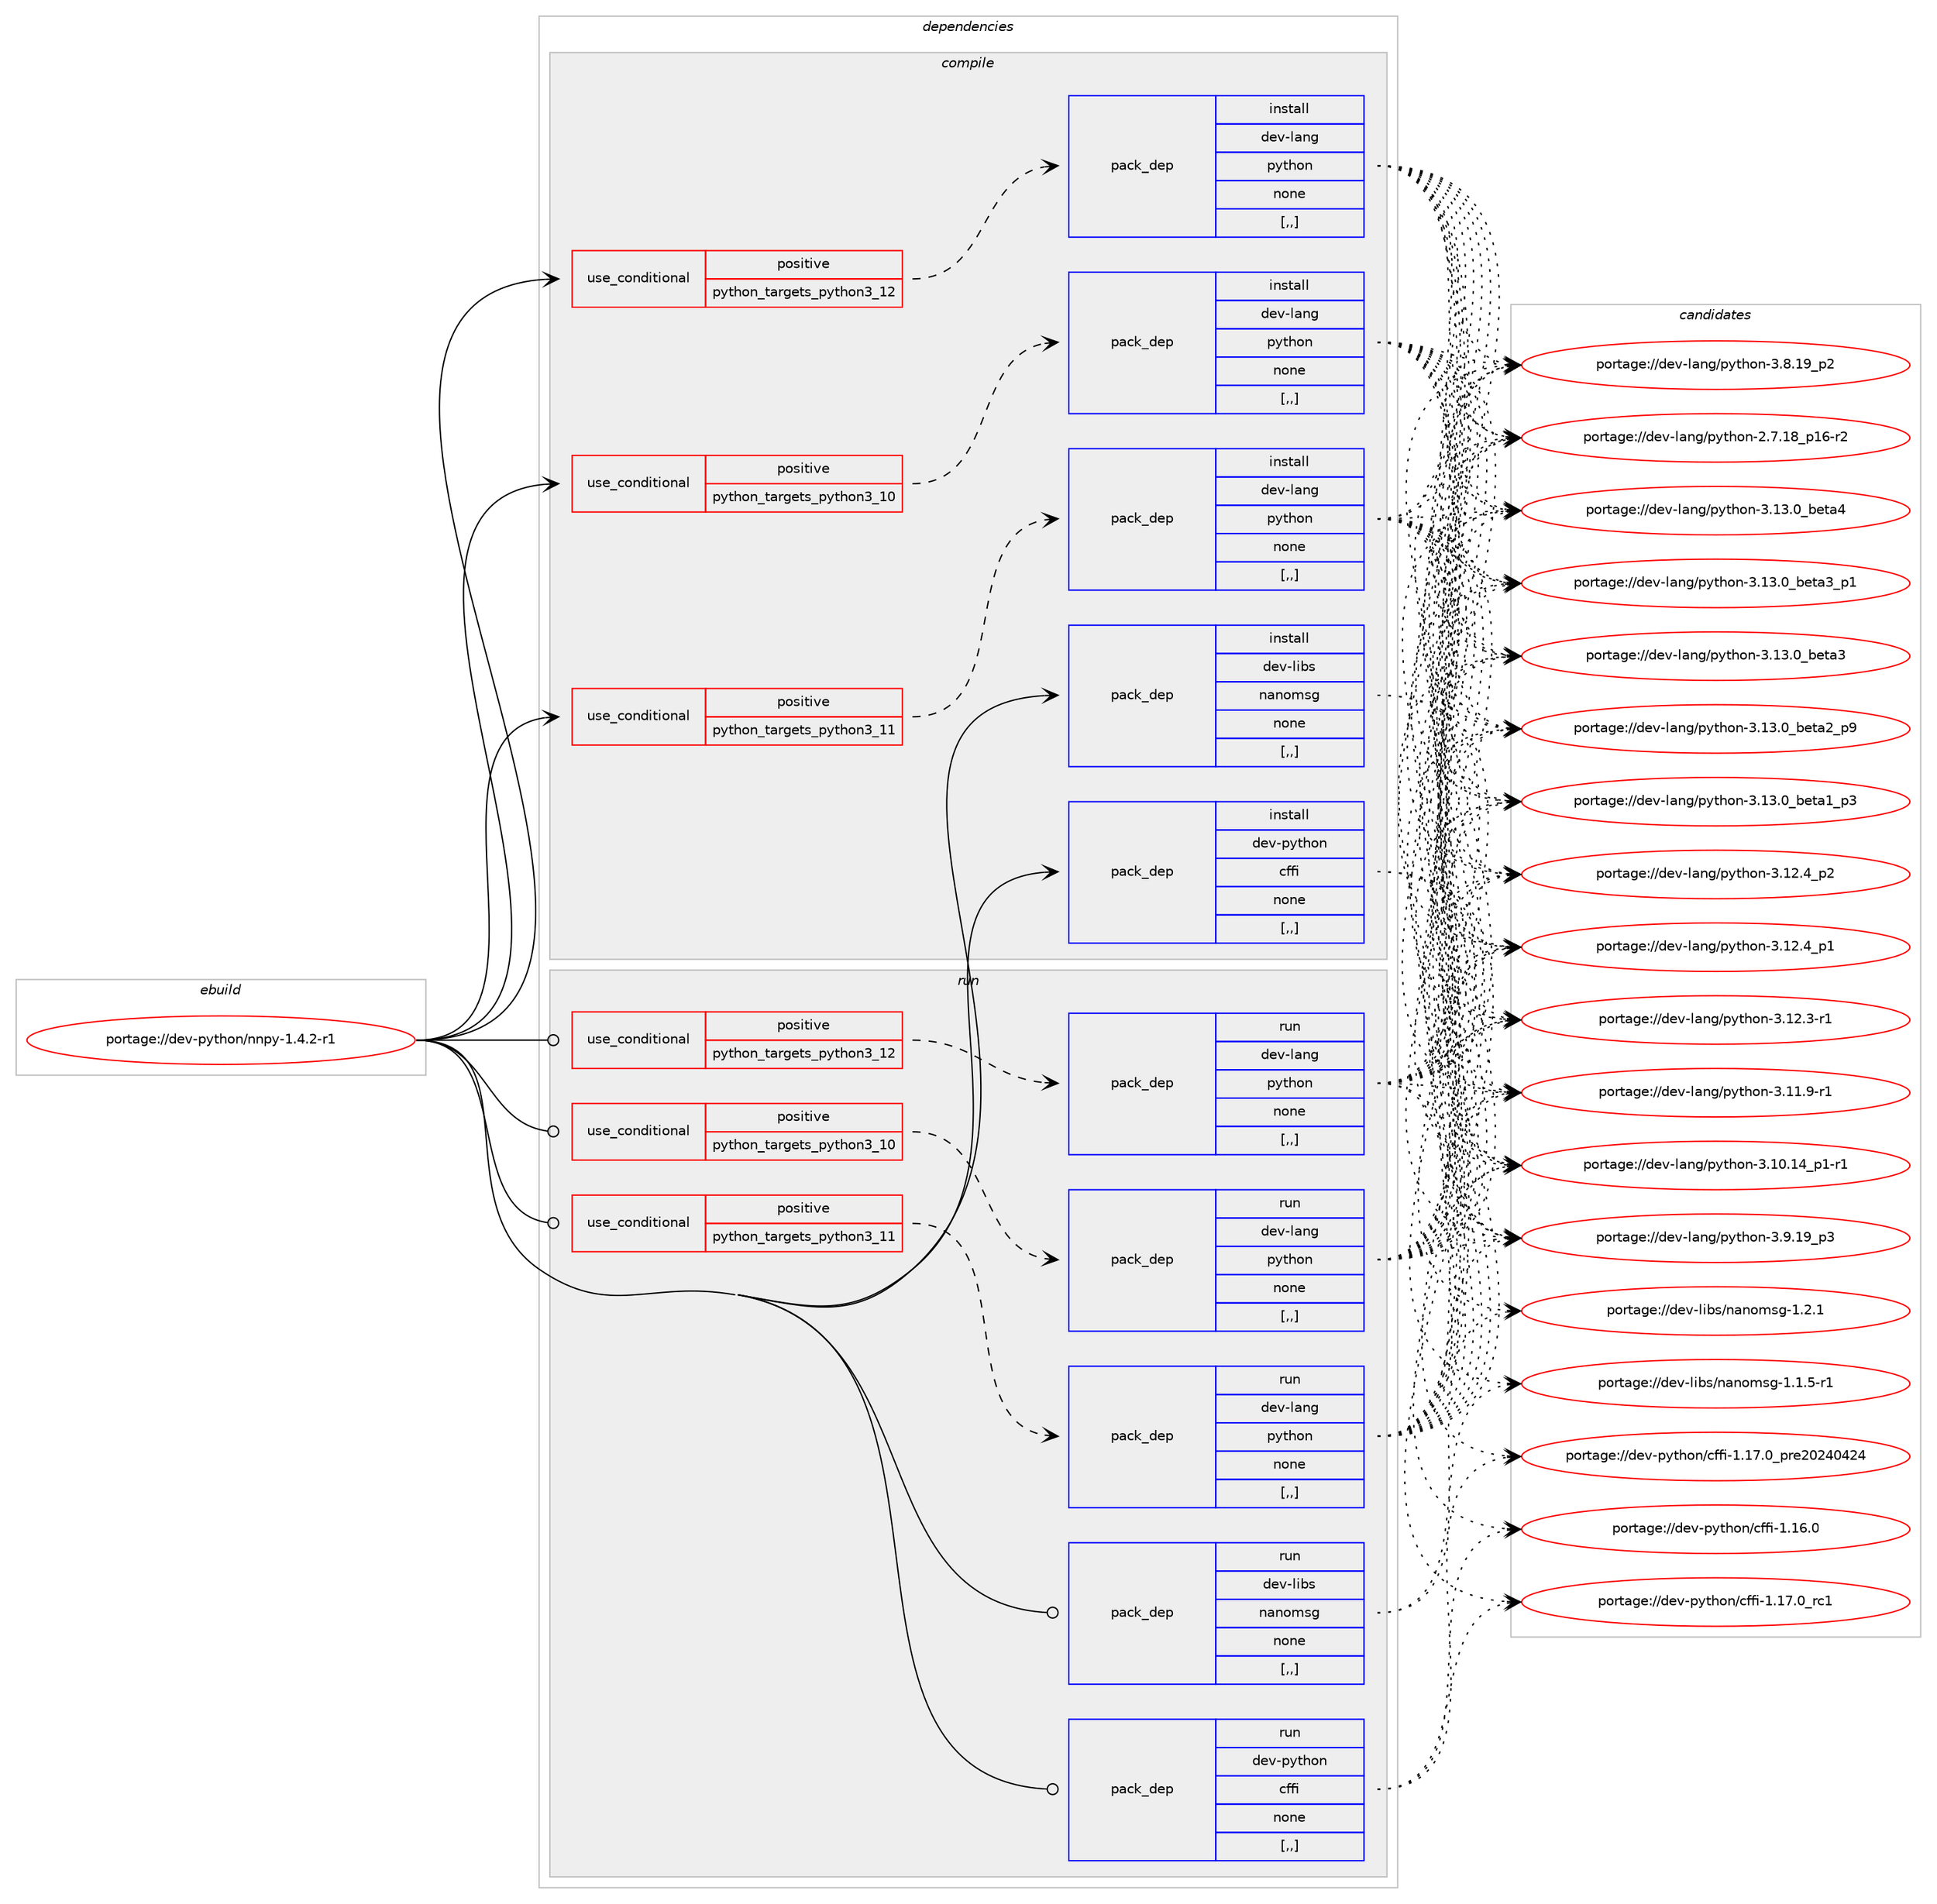 digraph prolog {

# *************
# Graph options
# *************

newrank=true;
concentrate=true;
compound=true;
graph [rankdir=LR,fontname=Helvetica,fontsize=10,ranksep=1.5];#, ranksep=2.5, nodesep=0.2];
edge  [arrowhead=vee];
node  [fontname=Helvetica,fontsize=10];

# **********
# The ebuild
# **********

subgraph cluster_leftcol {
color=gray;
label=<<i>ebuild</i>>;
id [label="portage://dev-python/nnpy-1.4.2-r1", color=red, width=4, href="../dev-python/nnpy-1.4.2-r1.svg"];
}

# ****************
# The dependencies
# ****************

subgraph cluster_midcol {
color=gray;
label=<<i>dependencies</i>>;
subgraph cluster_compile {
fillcolor="#eeeeee";
style=filled;
label=<<i>compile</i>>;
subgraph cond35311 {
dependency152661 [label=<<TABLE BORDER="0" CELLBORDER="1" CELLSPACING="0" CELLPADDING="4"><TR><TD ROWSPAN="3" CELLPADDING="10">use_conditional</TD></TR><TR><TD>positive</TD></TR><TR><TD>python_targets_python3_10</TD></TR></TABLE>>, shape=none, color=red];
subgraph pack116101 {
dependency152662 [label=<<TABLE BORDER="0" CELLBORDER="1" CELLSPACING="0" CELLPADDING="4" WIDTH="220"><TR><TD ROWSPAN="6" CELLPADDING="30">pack_dep</TD></TR><TR><TD WIDTH="110">install</TD></TR><TR><TD>dev-lang</TD></TR><TR><TD>python</TD></TR><TR><TD>none</TD></TR><TR><TD>[,,]</TD></TR></TABLE>>, shape=none, color=blue];
}
dependency152661:e -> dependency152662:w [weight=20,style="dashed",arrowhead="vee"];
}
id:e -> dependency152661:w [weight=20,style="solid",arrowhead="vee"];
subgraph cond35312 {
dependency152663 [label=<<TABLE BORDER="0" CELLBORDER="1" CELLSPACING="0" CELLPADDING="4"><TR><TD ROWSPAN="3" CELLPADDING="10">use_conditional</TD></TR><TR><TD>positive</TD></TR><TR><TD>python_targets_python3_11</TD></TR></TABLE>>, shape=none, color=red];
subgraph pack116102 {
dependency152664 [label=<<TABLE BORDER="0" CELLBORDER="1" CELLSPACING="0" CELLPADDING="4" WIDTH="220"><TR><TD ROWSPAN="6" CELLPADDING="30">pack_dep</TD></TR><TR><TD WIDTH="110">install</TD></TR><TR><TD>dev-lang</TD></TR><TR><TD>python</TD></TR><TR><TD>none</TD></TR><TR><TD>[,,]</TD></TR></TABLE>>, shape=none, color=blue];
}
dependency152663:e -> dependency152664:w [weight=20,style="dashed",arrowhead="vee"];
}
id:e -> dependency152663:w [weight=20,style="solid",arrowhead="vee"];
subgraph cond35313 {
dependency152665 [label=<<TABLE BORDER="0" CELLBORDER="1" CELLSPACING="0" CELLPADDING="4"><TR><TD ROWSPAN="3" CELLPADDING="10">use_conditional</TD></TR><TR><TD>positive</TD></TR><TR><TD>python_targets_python3_12</TD></TR></TABLE>>, shape=none, color=red];
subgraph pack116103 {
dependency152666 [label=<<TABLE BORDER="0" CELLBORDER="1" CELLSPACING="0" CELLPADDING="4" WIDTH="220"><TR><TD ROWSPAN="6" CELLPADDING="30">pack_dep</TD></TR><TR><TD WIDTH="110">install</TD></TR><TR><TD>dev-lang</TD></TR><TR><TD>python</TD></TR><TR><TD>none</TD></TR><TR><TD>[,,]</TD></TR></TABLE>>, shape=none, color=blue];
}
dependency152665:e -> dependency152666:w [weight=20,style="dashed",arrowhead="vee"];
}
id:e -> dependency152665:w [weight=20,style="solid",arrowhead="vee"];
subgraph pack116104 {
dependency152667 [label=<<TABLE BORDER="0" CELLBORDER="1" CELLSPACING="0" CELLPADDING="4" WIDTH="220"><TR><TD ROWSPAN="6" CELLPADDING="30">pack_dep</TD></TR><TR><TD WIDTH="110">install</TD></TR><TR><TD>dev-libs</TD></TR><TR><TD>nanomsg</TD></TR><TR><TD>none</TD></TR><TR><TD>[,,]</TD></TR></TABLE>>, shape=none, color=blue];
}
id:e -> dependency152667:w [weight=20,style="solid",arrowhead="vee"];
subgraph pack116105 {
dependency152668 [label=<<TABLE BORDER="0" CELLBORDER="1" CELLSPACING="0" CELLPADDING="4" WIDTH="220"><TR><TD ROWSPAN="6" CELLPADDING="30">pack_dep</TD></TR><TR><TD WIDTH="110">install</TD></TR><TR><TD>dev-python</TD></TR><TR><TD>cffi</TD></TR><TR><TD>none</TD></TR><TR><TD>[,,]</TD></TR></TABLE>>, shape=none, color=blue];
}
id:e -> dependency152668:w [weight=20,style="solid",arrowhead="vee"];
}
subgraph cluster_compileandrun {
fillcolor="#eeeeee";
style=filled;
label=<<i>compile and run</i>>;
}
subgraph cluster_run {
fillcolor="#eeeeee";
style=filled;
label=<<i>run</i>>;
subgraph cond35314 {
dependency152669 [label=<<TABLE BORDER="0" CELLBORDER="1" CELLSPACING="0" CELLPADDING="4"><TR><TD ROWSPAN="3" CELLPADDING="10">use_conditional</TD></TR><TR><TD>positive</TD></TR><TR><TD>python_targets_python3_10</TD></TR></TABLE>>, shape=none, color=red];
subgraph pack116106 {
dependency152670 [label=<<TABLE BORDER="0" CELLBORDER="1" CELLSPACING="0" CELLPADDING="4" WIDTH="220"><TR><TD ROWSPAN="6" CELLPADDING="30">pack_dep</TD></TR><TR><TD WIDTH="110">run</TD></TR><TR><TD>dev-lang</TD></TR><TR><TD>python</TD></TR><TR><TD>none</TD></TR><TR><TD>[,,]</TD></TR></TABLE>>, shape=none, color=blue];
}
dependency152669:e -> dependency152670:w [weight=20,style="dashed",arrowhead="vee"];
}
id:e -> dependency152669:w [weight=20,style="solid",arrowhead="odot"];
subgraph cond35315 {
dependency152671 [label=<<TABLE BORDER="0" CELLBORDER="1" CELLSPACING="0" CELLPADDING="4"><TR><TD ROWSPAN="3" CELLPADDING="10">use_conditional</TD></TR><TR><TD>positive</TD></TR><TR><TD>python_targets_python3_11</TD></TR></TABLE>>, shape=none, color=red];
subgraph pack116107 {
dependency152672 [label=<<TABLE BORDER="0" CELLBORDER="1" CELLSPACING="0" CELLPADDING="4" WIDTH="220"><TR><TD ROWSPAN="6" CELLPADDING="30">pack_dep</TD></TR><TR><TD WIDTH="110">run</TD></TR><TR><TD>dev-lang</TD></TR><TR><TD>python</TD></TR><TR><TD>none</TD></TR><TR><TD>[,,]</TD></TR></TABLE>>, shape=none, color=blue];
}
dependency152671:e -> dependency152672:w [weight=20,style="dashed",arrowhead="vee"];
}
id:e -> dependency152671:w [weight=20,style="solid",arrowhead="odot"];
subgraph cond35316 {
dependency152673 [label=<<TABLE BORDER="0" CELLBORDER="1" CELLSPACING="0" CELLPADDING="4"><TR><TD ROWSPAN="3" CELLPADDING="10">use_conditional</TD></TR><TR><TD>positive</TD></TR><TR><TD>python_targets_python3_12</TD></TR></TABLE>>, shape=none, color=red];
subgraph pack116108 {
dependency152674 [label=<<TABLE BORDER="0" CELLBORDER="1" CELLSPACING="0" CELLPADDING="4" WIDTH="220"><TR><TD ROWSPAN="6" CELLPADDING="30">pack_dep</TD></TR><TR><TD WIDTH="110">run</TD></TR><TR><TD>dev-lang</TD></TR><TR><TD>python</TD></TR><TR><TD>none</TD></TR><TR><TD>[,,]</TD></TR></TABLE>>, shape=none, color=blue];
}
dependency152673:e -> dependency152674:w [weight=20,style="dashed",arrowhead="vee"];
}
id:e -> dependency152673:w [weight=20,style="solid",arrowhead="odot"];
subgraph pack116109 {
dependency152675 [label=<<TABLE BORDER="0" CELLBORDER="1" CELLSPACING="0" CELLPADDING="4" WIDTH="220"><TR><TD ROWSPAN="6" CELLPADDING="30">pack_dep</TD></TR><TR><TD WIDTH="110">run</TD></TR><TR><TD>dev-libs</TD></TR><TR><TD>nanomsg</TD></TR><TR><TD>none</TD></TR><TR><TD>[,,]</TD></TR></TABLE>>, shape=none, color=blue];
}
id:e -> dependency152675:w [weight=20,style="solid",arrowhead="odot"];
subgraph pack116110 {
dependency152676 [label=<<TABLE BORDER="0" CELLBORDER="1" CELLSPACING="0" CELLPADDING="4" WIDTH="220"><TR><TD ROWSPAN="6" CELLPADDING="30">pack_dep</TD></TR><TR><TD WIDTH="110">run</TD></TR><TR><TD>dev-python</TD></TR><TR><TD>cffi</TD></TR><TR><TD>none</TD></TR><TR><TD>[,,]</TD></TR></TABLE>>, shape=none, color=blue];
}
id:e -> dependency152676:w [weight=20,style="solid",arrowhead="odot"];
}
}

# **************
# The candidates
# **************

subgraph cluster_choices {
rank=same;
color=gray;
label=<<i>candidates</i>>;

subgraph choice116101 {
color=black;
nodesep=1;
choice1001011184510897110103471121211161041111104551464951464895981011169752 [label="portage://dev-lang/python-3.13.0_beta4", color=red, width=4,href="../dev-lang/python-3.13.0_beta4.svg"];
choice10010111845108971101034711212111610411111045514649514648959810111697519511249 [label="portage://dev-lang/python-3.13.0_beta3_p1", color=red, width=4,href="../dev-lang/python-3.13.0_beta3_p1.svg"];
choice1001011184510897110103471121211161041111104551464951464895981011169751 [label="portage://dev-lang/python-3.13.0_beta3", color=red, width=4,href="../dev-lang/python-3.13.0_beta3.svg"];
choice10010111845108971101034711212111610411111045514649514648959810111697509511257 [label="portage://dev-lang/python-3.13.0_beta2_p9", color=red, width=4,href="../dev-lang/python-3.13.0_beta2_p9.svg"];
choice10010111845108971101034711212111610411111045514649514648959810111697499511251 [label="portage://dev-lang/python-3.13.0_beta1_p3", color=red, width=4,href="../dev-lang/python-3.13.0_beta1_p3.svg"];
choice100101118451089711010347112121116104111110455146495046529511250 [label="portage://dev-lang/python-3.12.4_p2", color=red, width=4,href="../dev-lang/python-3.12.4_p2.svg"];
choice100101118451089711010347112121116104111110455146495046529511249 [label="portage://dev-lang/python-3.12.4_p1", color=red, width=4,href="../dev-lang/python-3.12.4_p1.svg"];
choice100101118451089711010347112121116104111110455146495046514511449 [label="portage://dev-lang/python-3.12.3-r1", color=red, width=4,href="../dev-lang/python-3.12.3-r1.svg"];
choice100101118451089711010347112121116104111110455146494946574511449 [label="portage://dev-lang/python-3.11.9-r1", color=red, width=4,href="../dev-lang/python-3.11.9-r1.svg"];
choice100101118451089711010347112121116104111110455146494846495295112494511449 [label="portage://dev-lang/python-3.10.14_p1-r1", color=red, width=4,href="../dev-lang/python-3.10.14_p1-r1.svg"];
choice100101118451089711010347112121116104111110455146574649579511251 [label="portage://dev-lang/python-3.9.19_p3", color=red, width=4,href="../dev-lang/python-3.9.19_p3.svg"];
choice100101118451089711010347112121116104111110455146564649579511250 [label="portage://dev-lang/python-3.8.19_p2", color=red, width=4,href="../dev-lang/python-3.8.19_p2.svg"];
choice100101118451089711010347112121116104111110455046554649569511249544511450 [label="portage://dev-lang/python-2.7.18_p16-r2", color=red, width=4,href="../dev-lang/python-2.7.18_p16-r2.svg"];
dependency152662:e -> choice1001011184510897110103471121211161041111104551464951464895981011169752:w [style=dotted,weight="100"];
dependency152662:e -> choice10010111845108971101034711212111610411111045514649514648959810111697519511249:w [style=dotted,weight="100"];
dependency152662:e -> choice1001011184510897110103471121211161041111104551464951464895981011169751:w [style=dotted,weight="100"];
dependency152662:e -> choice10010111845108971101034711212111610411111045514649514648959810111697509511257:w [style=dotted,weight="100"];
dependency152662:e -> choice10010111845108971101034711212111610411111045514649514648959810111697499511251:w [style=dotted,weight="100"];
dependency152662:e -> choice100101118451089711010347112121116104111110455146495046529511250:w [style=dotted,weight="100"];
dependency152662:e -> choice100101118451089711010347112121116104111110455146495046529511249:w [style=dotted,weight="100"];
dependency152662:e -> choice100101118451089711010347112121116104111110455146495046514511449:w [style=dotted,weight="100"];
dependency152662:e -> choice100101118451089711010347112121116104111110455146494946574511449:w [style=dotted,weight="100"];
dependency152662:e -> choice100101118451089711010347112121116104111110455146494846495295112494511449:w [style=dotted,weight="100"];
dependency152662:e -> choice100101118451089711010347112121116104111110455146574649579511251:w [style=dotted,weight="100"];
dependency152662:e -> choice100101118451089711010347112121116104111110455146564649579511250:w [style=dotted,weight="100"];
dependency152662:e -> choice100101118451089711010347112121116104111110455046554649569511249544511450:w [style=dotted,weight="100"];
}
subgraph choice116102 {
color=black;
nodesep=1;
choice1001011184510897110103471121211161041111104551464951464895981011169752 [label="portage://dev-lang/python-3.13.0_beta4", color=red, width=4,href="../dev-lang/python-3.13.0_beta4.svg"];
choice10010111845108971101034711212111610411111045514649514648959810111697519511249 [label="portage://dev-lang/python-3.13.0_beta3_p1", color=red, width=4,href="../dev-lang/python-3.13.0_beta3_p1.svg"];
choice1001011184510897110103471121211161041111104551464951464895981011169751 [label="portage://dev-lang/python-3.13.0_beta3", color=red, width=4,href="../dev-lang/python-3.13.0_beta3.svg"];
choice10010111845108971101034711212111610411111045514649514648959810111697509511257 [label="portage://dev-lang/python-3.13.0_beta2_p9", color=red, width=4,href="../dev-lang/python-3.13.0_beta2_p9.svg"];
choice10010111845108971101034711212111610411111045514649514648959810111697499511251 [label="portage://dev-lang/python-3.13.0_beta1_p3", color=red, width=4,href="../dev-lang/python-3.13.0_beta1_p3.svg"];
choice100101118451089711010347112121116104111110455146495046529511250 [label="portage://dev-lang/python-3.12.4_p2", color=red, width=4,href="../dev-lang/python-3.12.4_p2.svg"];
choice100101118451089711010347112121116104111110455146495046529511249 [label="portage://dev-lang/python-3.12.4_p1", color=red, width=4,href="../dev-lang/python-3.12.4_p1.svg"];
choice100101118451089711010347112121116104111110455146495046514511449 [label="portage://dev-lang/python-3.12.3-r1", color=red, width=4,href="../dev-lang/python-3.12.3-r1.svg"];
choice100101118451089711010347112121116104111110455146494946574511449 [label="portage://dev-lang/python-3.11.9-r1", color=red, width=4,href="../dev-lang/python-3.11.9-r1.svg"];
choice100101118451089711010347112121116104111110455146494846495295112494511449 [label="portage://dev-lang/python-3.10.14_p1-r1", color=red, width=4,href="../dev-lang/python-3.10.14_p1-r1.svg"];
choice100101118451089711010347112121116104111110455146574649579511251 [label="portage://dev-lang/python-3.9.19_p3", color=red, width=4,href="../dev-lang/python-3.9.19_p3.svg"];
choice100101118451089711010347112121116104111110455146564649579511250 [label="portage://dev-lang/python-3.8.19_p2", color=red, width=4,href="../dev-lang/python-3.8.19_p2.svg"];
choice100101118451089711010347112121116104111110455046554649569511249544511450 [label="portage://dev-lang/python-2.7.18_p16-r2", color=red, width=4,href="../dev-lang/python-2.7.18_p16-r2.svg"];
dependency152664:e -> choice1001011184510897110103471121211161041111104551464951464895981011169752:w [style=dotted,weight="100"];
dependency152664:e -> choice10010111845108971101034711212111610411111045514649514648959810111697519511249:w [style=dotted,weight="100"];
dependency152664:e -> choice1001011184510897110103471121211161041111104551464951464895981011169751:w [style=dotted,weight="100"];
dependency152664:e -> choice10010111845108971101034711212111610411111045514649514648959810111697509511257:w [style=dotted,weight="100"];
dependency152664:e -> choice10010111845108971101034711212111610411111045514649514648959810111697499511251:w [style=dotted,weight="100"];
dependency152664:e -> choice100101118451089711010347112121116104111110455146495046529511250:w [style=dotted,weight="100"];
dependency152664:e -> choice100101118451089711010347112121116104111110455146495046529511249:w [style=dotted,weight="100"];
dependency152664:e -> choice100101118451089711010347112121116104111110455146495046514511449:w [style=dotted,weight="100"];
dependency152664:e -> choice100101118451089711010347112121116104111110455146494946574511449:w [style=dotted,weight="100"];
dependency152664:e -> choice100101118451089711010347112121116104111110455146494846495295112494511449:w [style=dotted,weight="100"];
dependency152664:e -> choice100101118451089711010347112121116104111110455146574649579511251:w [style=dotted,weight="100"];
dependency152664:e -> choice100101118451089711010347112121116104111110455146564649579511250:w [style=dotted,weight="100"];
dependency152664:e -> choice100101118451089711010347112121116104111110455046554649569511249544511450:w [style=dotted,weight="100"];
}
subgraph choice116103 {
color=black;
nodesep=1;
choice1001011184510897110103471121211161041111104551464951464895981011169752 [label="portage://dev-lang/python-3.13.0_beta4", color=red, width=4,href="../dev-lang/python-3.13.0_beta4.svg"];
choice10010111845108971101034711212111610411111045514649514648959810111697519511249 [label="portage://dev-lang/python-3.13.0_beta3_p1", color=red, width=4,href="../dev-lang/python-3.13.0_beta3_p1.svg"];
choice1001011184510897110103471121211161041111104551464951464895981011169751 [label="portage://dev-lang/python-3.13.0_beta3", color=red, width=4,href="../dev-lang/python-3.13.0_beta3.svg"];
choice10010111845108971101034711212111610411111045514649514648959810111697509511257 [label="portage://dev-lang/python-3.13.0_beta2_p9", color=red, width=4,href="../dev-lang/python-3.13.0_beta2_p9.svg"];
choice10010111845108971101034711212111610411111045514649514648959810111697499511251 [label="portage://dev-lang/python-3.13.0_beta1_p3", color=red, width=4,href="../dev-lang/python-3.13.0_beta1_p3.svg"];
choice100101118451089711010347112121116104111110455146495046529511250 [label="portage://dev-lang/python-3.12.4_p2", color=red, width=4,href="../dev-lang/python-3.12.4_p2.svg"];
choice100101118451089711010347112121116104111110455146495046529511249 [label="portage://dev-lang/python-3.12.4_p1", color=red, width=4,href="../dev-lang/python-3.12.4_p1.svg"];
choice100101118451089711010347112121116104111110455146495046514511449 [label="portage://dev-lang/python-3.12.3-r1", color=red, width=4,href="../dev-lang/python-3.12.3-r1.svg"];
choice100101118451089711010347112121116104111110455146494946574511449 [label="portage://dev-lang/python-3.11.9-r1", color=red, width=4,href="../dev-lang/python-3.11.9-r1.svg"];
choice100101118451089711010347112121116104111110455146494846495295112494511449 [label="portage://dev-lang/python-3.10.14_p1-r1", color=red, width=4,href="../dev-lang/python-3.10.14_p1-r1.svg"];
choice100101118451089711010347112121116104111110455146574649579511251 [label="portage://dev-lang/python-3.9.19_p3", color=red, width=4,href="../dev-lang/python-3.9.19_p3.svg"];
choice100101118451089711010347112121116104111110455146564649579511250 [label="portage://dev-lang/python-3.8.19_p2", color=red, width=4,href="../dev-lang/python-3.8.19_p2.svg"];
choice100101118451089711010347112121116104111110455046554649569511249544511450 [label="portage://dev-lang/python-2.7.18_p16-r2", color=red, width=4,href="../dev-lang/python-2.7.18_p16-r2.svg"];
dependency152666:e -> choice1001011184510897110103471121211161041111104551464951464895981011169752:w [style=dotted,weight="100"];
dependency152666:e -> choice10010111845108971101034711212111610411111045514649514648959810111697519511249:w [style=dotted,weight="100"];
dependency152666:e -> choice1001011184510897110103471121211161041111104551464951464895981011169751:w [style=dotted,weight="100"];
dependency152666:e -> choice10010111845108971101034711212111610411111045514649514648959810111697509511257:w [style=dotted,weight="100"];
dependency152666:e -> choice10010111845108971101034711212111610411111045514649514648959810111697499511251:w [style=dotted,weight="100"];
dependency152666:e -> choice100101118451089711010347112121116104111110455146495046529511250:w [style=dotted,weight="100"];
dependency152666:e -> choice100101118451089711010347112121116104111110455146495046529511249:w [style=dotted,weight="100"];
dependency152666:e -> choice100101118451089711010347112121116104111110455146495046514511449:w [style=dotted,weight="100"];
dependency152666:e -> choice100101118451089711010347112121116104111110455146494946574511449:w [style=dotted,weight="100"];
dependency152666:e -> choice100101118451089711010347112121116104111110455146494846495295112494511449:w [style=dotted,weight="100"];
dependency152666:e -> choice100101118451089711010347112121116104111110455146574649579511251:w [style=dotted,weight="100"];
dependency152666:e -> choice100101118451089711010347112121116104111110455146564649579511250:w [style=dotted,weight="100"];
dependency152666:e -> choice100101118451089711010347112121116104111110455046554649569511249544511450:w [style=dotted,weight="100"];
}
subgraph choice116104 {
color=black;
nodesep=1;
choice10010111845108105981154711097110111109115103454946504649 [label="portage://dev-libs/nanomsg-1.2.1", color=red, width=4,href="../dev-libs/nanomsg-1.2.1.svg"];
choice100101118451081059811547110971101111091151034549464946534511449 [label="portage://dev-libs/nanomsg-1.1.5-r1", color=red, width=4,href="../dev-libs/nanomsg-1.1.5-r1.svg"];
dependency152667:e -> choice10010111845108105981154711097110111109115103454946504649:w [style=dotted,weight="100"];
dependency152667:e -> choice100101118451081059811547110971101111091151034549464946534511449:w [style=dotted,weight="100"];
}
subgraph choice116105 {
color=black;
nodesep=1;
choice10010111845112121116104111110479910210210545494649554648951149949 [label="portage://dev-python/cffi-1.17.0_rc1", color=red, width=4,href="../dev-python/cffi-1.17.0_rc1.svg"];
choice10010111845112121116104111110479910210210545494649554648951121141015048505248525052 [label="portage://dev-python/cffi-1.17.0_pre20240424", color=red, width=4,href="../dev-python/cffi-1.17.0_pre20240424.svg"];
choice10010111845112121116104111110479910210210545494649544648 [label="portage://dev-python/cffi-1.16.0", color=red, width=4,href="../dev-python/cffi-1.16.0.svg"];
dependency152668:e -> choice10010111845112121116104111110479910210210545494649554648951149949:w [style=dotted,weight="100"];
dependency152668:e -> choice10010111845112121116104111110479910210210545494649554648951121141015048505248525052:w [style=dotted,weight="100"];
dependency152668:e -> choice10010111845112121116104111110479910210210545494649544648:w [style=dotted,weight="100"];
}
subgraph choice116106 {
color=black;
nodesep=1;
choice1001011184510897110103471121211161041111104551464951464895981011169752 [label="portage://dev-lang/python-3.13.0_beta4", color=red, width=4,href="../dev-lang/python-3.13.0_beta4.svg"];
choice10010111845108971101034711212111610411111045514649514648959810111697519511249 [label="portage://dev-lang/python-3.13.0_beta3_p1", color=red, width=4,href="../dev-lang/python-3.13.0_beta3_p1.svg"];
choice1001011184510897110103471121211161041111104551464951464895981011169751 [label="portage://dev-lang/python-3.13.0_beta3", color=red, width=4,href="../dev-lang/python-3.13.0_beta3.svg"];
choice10010111845108971101034711212111610411111045514649514648959810111697509511257 [label="portage://dev-lang/python-3.13.0_beta2_p9", color=red, width=4,href="../dev-lang/python-3.13.0_beta2_p9.svg"];
choice10010111845108971101034711212111610411111045514649514648959810111697499511251 [label="portage://dev-lang/python-3.13.0_beta1_p3", color=red, width=4,href="../dev-lang/python-3.13.0_beta1_p3.svg"];
choice100101118451089711010347112121116104111110455146495046529511250 [label="portage://dev-lang/python-3.12.4_p2", color=red, width=4,href="../dev-lang/python-3.12.4_p2.svg"];
choice100101118451089711010347112121116104111110455146495046529511249 [label="portage://dev-lang/python-3.12.4_p1", color=red, width=4,href="../dev-lang/python-3.12.4_p1.svg"];
choice100101118451089711010347112121116104111110455146495046514511449 [label="portage://dev-lang/python-3.12.3-r1", color=red, width=4,href="../dev-lang/python-3.12.3-r1.svg"];
choice100101118451089711010347112121116104111110455146494946574511449 [label="portage://dev-lang/python-3.11.9-r1", color=red, width=4,href="../dev-lang/python-3.11.9-r1.svg"];
choice100101118451089711010347112121116104111110455146494846495295112494511449 [label="portage://dev-lang/python-3.10.14_p1-r1", color=red, width=4,href="../dev-lang/python-3.10.14_p1-r1.svg"];
choice100101118451089711010347112121116104111110455146574649579511251 [label="portage://dev-lang/python-3.9.19_p3", color=red, width=4,href="../dev-lang/python-3.9.19_p3.svg"];
choice100101118451089711010347112121116104111110455146564649579511250 [label="portage://dev-lang/python-3.8.19_p2", color=red, width=4,href="../dev-lang/python-3.8.19_p2.svg"];
choice100101118451089711010347112121116104111110455046554649569511249544511450 [label="portage://dev-lang/python-2.7.18_p16-r2", color=red, width=4,href="../dev-lang/python-2.7.18_p16-r2.svg"];
dependency152670:e -> choice1001011184510897110103471121211161041111104551464951464895981011169752:w [style=dotted,weight="100"];
dependency152670:e -> choice10010111845108971101034711212111610411111045514649514648959810111697519511249:w [style=dotted,weight="100"];
dependency152670:e -> choice1001011184510897110103471121211161041111104551464951464895981011169751:w [style=dotted,weight="100"];
dependency152670:e -> choice10010111845108971101034711212111610411111045514649514648959810111697509511257:w [style=dotted,weight="100"];
dependency152670:e -> choice10010111845108971101034711212111610411111045514649514648959810111697499511251:w [style=dotted,weight="100"];
dependency152670:e -> choice100101118451089711010347112121116104111110455146495046529511250:w [style=dotted,weight="100"];
dependency152670:e -> choice100101118451089711010347112121116104111110455146495046529511249:w [style=dotted,weight="100"];
dependency152670:e -> choice100101118451089711010347112121116104111110455146495046514511449:w [style=dotted,weight="100"];
dependency152670:e -> choice100101118451089711010347112121116104111110455146494946574511449:w [style=dotted,weight="100"];
dependency152670:e -> choice100101118451089711010347112121116104111110455146494846495295112494511449:w [style=dotted,weight="100"];
dependency152670:e -> choice100101118451089711010347112121116104111110455146574649579511251:w [style=dotted,weight="100"];
dependency152670:e -> choice100101118451089711010347112121116104111110455146564649579511250:w [style=dotted,weight="100"];
dependency152670:e -> choice100101118451089711010347112121116104111110455046554649569511249544511450:w [style=dotted,weight="100"];
}
subgraph choice116107 {
color=black;
nodesep=1;
choice1001011184510897110103471121211161041111104551464951464895981011169752 [label="portage://dev-lang/python-3.13.0_beta4", color=red, width=4,href="../dev-lang/python-3.13.0_beta4.svg"];
choice10010111845108971101034711212111610411111045514649514648959810111697519511249 [label="portage://dev-lang/python-3.13.0_beta3_p1", color=red, width=4,href="../dev-lang/python-3.13.0_beta3_p1.svg"];
choice1001011184510897110103471121211161041111104551464951464895981011169751 [label="portage://dev-lang/python-3.13.0_beta3", color=red, width=4,href="../dev-lang/python-3.13.0_beta3.svg"];
choice10010111845108971101034711212111610411111045514649514648959810111697509511257 [label="portage://dev-lang/python-3.13.0_beta2_p9", color=red, width=4,href="../dev-lang/python-3.13.0_beta2_p9.svg"];
choice10010111845108971101034711212111610411111045514649514648959810111697499511251 [label="portage://dev-lang/python-3.13.0_beta1_p3", color=red, width=4,href="../dev-lang/python-3.13.0_beta1_p3.svg"];
choice100101118451089711010347112121116104111110455146495046529511250 [label="portage://dev-lang/python-3.12.4_p2", color=red, width=4,href="../dev-lang/python-3.12.4_p2.svg"];
choice100101118451089711010347112121116104111110455146495046529511249 [label="portage://dev-lang/python-3.12.4_p1", color=red, width=4,href="../dev-lang/python-3.12.4_p1.svg"];
choice100101118451089711010347112121116104111110455146495046514511449 [label="portage://dev-lang/python-3.12.3-r1", color=red, width=4,href="../dev-lang/python-3.12.3-r1.svg"];
choice100101118451089711010347112121116104111110455146494946574511449 [label="portage://dev-lang/python-3.11.9-r1", color=red, width=4,href="../dev-lang/python-3.11.9-r1.svg"];
choice100101118451089711010347112121116104111110455146494846495295112494511449 [label="portage://dev-lang/python-3.10.14_p1-r1", color=red, width=4,href="../dev-lang/python-3.10.14_p1-r1.svg"];
choice100101118451089711010347112121116104111110455146574649579511251 [label="portage://dev-lang/python-3.9.19_p3", color=red, width=4,href="../dev-lang/python-3.9.19_p3.svg"];
choice100101118451089711010347112121116104111110455146564649579511250 [label="portage://dev-lang/python-3.8.19_p2", color=red, width=4,href="../dev-lang/python-3.8.19_p2.svg"];
choice100101118451089711010347112121116104111110455046554649569511249544511450 [label="portage://dev-lang/python-2.7.18_p16-r2", color=red, width=4,href="../dev-lang/python-2.7.18_p16-r2.svg"];
dependency152672:e -> choice1001011184510897110103471121211161041111104551464951464895981011169752:w [style=dotted,weight="100"];
dependency152672:e -> choice10010111845108971101034711212111610411111045514649514648959810111697519511249:w [style=dotted,weight="100"];
dependency152672:e -> choice1001011184510897110103471121211161041111104551464951464895981011169751:w [style=dotted,weight="100"];
dependency152672:e -> choice10010111845108971101034711212111610411111045514649514648959810111697509511257:w [style=dotted,weight="100"];
dependency152672:e -> choice10010111845108971101034711212111610411111045514649514648959810111697499511251:w [style=dotted,weight="100"];
dependency152672:e -> choice100101118451089711010347112121116104111110455146495046529511250:w [style=dotted,weight="100"];
dependency152672:e -> choice100101118451089711010347112121116104111110455146495046529511249:w [style=dotted,weight="100"];
dependency152672:e -> choice100101118451089711010347112121116104111110455146495046514511449:w [style=dotted,weight="100"];
dependency152672:e -> choice100101118451089711010347112121116104111110455146494946574511449:w [style=dotted,weight="100"];
dependency152672:e -> choice100101118451089711010347112121116104111110455146494846495295112494511449:w [style=dotted,weight="100"];
dependency152672:e -> choice100101118451089711010347112121116104111110455146574649579511251:w [style=dotted,weight="100"];
dependency152672:e -> choice100101118451089711010347112121116104111110455146564649579511250:w [style=dotted,weight="100"];
dependency152672:e -> choice100101118451089711010347112121116104111110455046554649569511249544511450:w [style=dotted,weight="100"];
}
subgraph choice116108 {
color=black;
nodesep=1;
choice1001011184510897110103471121211161041111104551464951464895981011169752 [label="portage://dev-lang/python-3.13.0_beta4", color=red, width=4,href="../dev-lang/python-3.13.0_beta4.svg"];
choice10010111845108971101034711212111610411111045514649514648959810111697519511249 [label="portage://dev-lang/python-3.13.0_beta3_p1", color=red, width=4,href="../dev-lang/python-3.13.0_beta3_p1.svg"];
choice1001011184510897110103471121211161041111104551464951464895981011169751 [label="portage://dev-lang/python-3.13.0_beta3", color=red, width=4,href="../dev-lang/python-3.13.0_beta3.svg"];
choice10010111845108971101034711212111610411111045514649514648959810111697509511257 [label="portage://dev-lang/python-3.13.0_beta2_p9", color=red, width=4,href="../dev-lang/python-3.13.0_beta2_p9.svg"];
choice10010111845108971101034711212111610411111045514649514648959810111697499511251 [label="portage://dev-lang/python-3.13.0_beta1_p3", color=red, width=4,href="../dev-lang/python-3.13.0_beta1_p3.svg"];
choice100101118451089711010347112121116104111110455146495046529511250 [label="portage://dev-lang/python-3.12.4_p2", color=red, width=4,href="../dev-lang/python-3.12.4_p2.svg"];
choice100101118451089711010347112121116104111110455146495046529511249 [label="portage://dev-lang/python-3.12.4_p1", color=red, width=4,href="../dev-lang/python-3.12.4_p1.svg"];
choice100101118451089711010347112121116104111110455146495046514511449 [label="portage://dev-lang/python-3.12.3-r1", color=red, width=4,href="../dev-lang/python-3.12.3-r1.svg"];
choice100101118451089711010347112121116104111110455146494946574511449 [label="portage://dev-lang/python-3.11.9-r1", color=red, width=4,href="../dev-lang/python-3.11.9-r1.svg"];
choice100101118451089711010347112121116104111110455146494846495295112494511449 [label="portage://dev-lang/python-3.10.14_p1-r1", color=red, width=4,href="../dev-lang/python-3.10.14_p1-r1.svg"];
choice100101118451089711010347112121116104111110455146574649579511251 [label="portage://dev-lang/python-3.9.19_p3", color=red, width=4,href="../dev-lang/python-3.9.19_p3.svg"];
choice100101118451089711010347112121116104111110455146564649579511250 [label="portage://dev-lang/python-3.8.19_p2", color=red, width=4,href="../dev-lang/python-3.8.19_p2.svg"];
choice100101118451089711010347112121116104111110455046554649569511249544511450 [label="portage://dev-lang/python-2.7.18_p16-r2", color=red, width=4,href="../dev-lang/python-2.7.18_p16-r2.svg"];
dependency152674:e -> choice1001011184510897110103471121211161041111104551464951464895981011169752:w [style=dotted,weight="100"];
dependency152674:e -> choice10010111845108971101034711212111610411111045514649514648959810111697519511249:w [style=dotted,weight="100"];
dependency152674:e -> choice1001011184510897110103471121211161041111104551464951464895981011169751:w [style=dotted,weight="100"];
dependency152674:e -> choice10010111845108971101034711212111610411111045514649514648959810111697509511257:w [style=dotted,weight="100"];
dependency152674:e -> choice10010111845108971101034711212111610411111045514649514648959810111697499511251:w [style=dotted,weight="100"];
dependency152674:e -> choice100101118451089711010347112121116104111110455146495046529511250:w [style=dotted,weight="100"];
dependency152674:e -> choice100101118451089711010347112121116104111110455146495046529511249:w [style=dotted,weight="100"];
dependency152674:e -> choice100101118451089711010347112121116104111110455146495046514511449:w [style=dotted,weight="100"];
dependency152674:e -> choice100101118451089711010347112121116104111110455146494946574511449:w [style=dotted,weight="100"];
dependency152674:e -> choice100101118451089711010347112121116104111110455146494846495295112494511449:w [style=dotted,weight="100"];
dependency152674:e -> choice100101118451089711010347112121116104111110455146574649579511251:w [style=dotted,weight="100"];
dependency152674:e -> choice100101118451089711010347112121116104111110455146564649579511250:w [style=dotted,weight="100"];
dependency152674:e -> choice100101118451089711010347112121116104111110455046554649569511249544511450:w [style=dotted,weight="100"];
}
subgraph choice116109 {
color=black;
nodesep=1;
choice10010111845108105981154711097110111109115103454946504649 [label="portage://dev-libs/nanomsg-1.2.1", color=red, width=4,href="../dev-libs/nanomsg-1.2.1.svg"];
choice100101118451081059811547110971101111091151034549464946534511449 [label="portage://dev-libs/nanomsg-1.1.5-r1", color=red, width=4,href="../dev-libs/nanomsg-1.1.5-r1.svg"];
dependency152675:e -> choice10010111845108105981154711097110111109115103454946504649:w [style=dotted,weight="100"];
dependency152675:e -> choice100101118451081059811547110971101111091151034549464946534511449:w [style=dotted,weight="100"];
}
subgraph choice116110 {
color=black;
nodesep=1;
choice10010111845112121116104111110479910210210545494649554648951149949 [label="portage://dev-python/cffi-1.17.0_rc1", color=red, width=4,href="../dev-python/cffi-1.17.0_rc1.svg"];
choice10010111845112121116104111110479910210210545494649554648951121141015048505248525052 [label="portage://dev-python/cffi-1.17.0_pre20240424", color=red, width=4,href="../dev-python/cffi-1.17.0_pre20240424.svg"];
choice10010111845112121116104111110479910210210545494649544648 [label="portage://dev-python/cffi-1.16.0", color=red, width=4,href="../dev-python/cffi-1.16.0.svg"];
dependency152676:e -> choice10010111845112121116104111110479910210210545494649554648951149949:w [style=dotted,weight="100"];
dependency152676:e -> choice10010111845112121116104111110479910210210545494649554648951121141015048505248525052:w [style=dotted,weight="100"];
dependency152676:e -> choice10010111845112121116104111110479910210210545494649544648:w [style=dotted,weight="100"];
}
}

}

